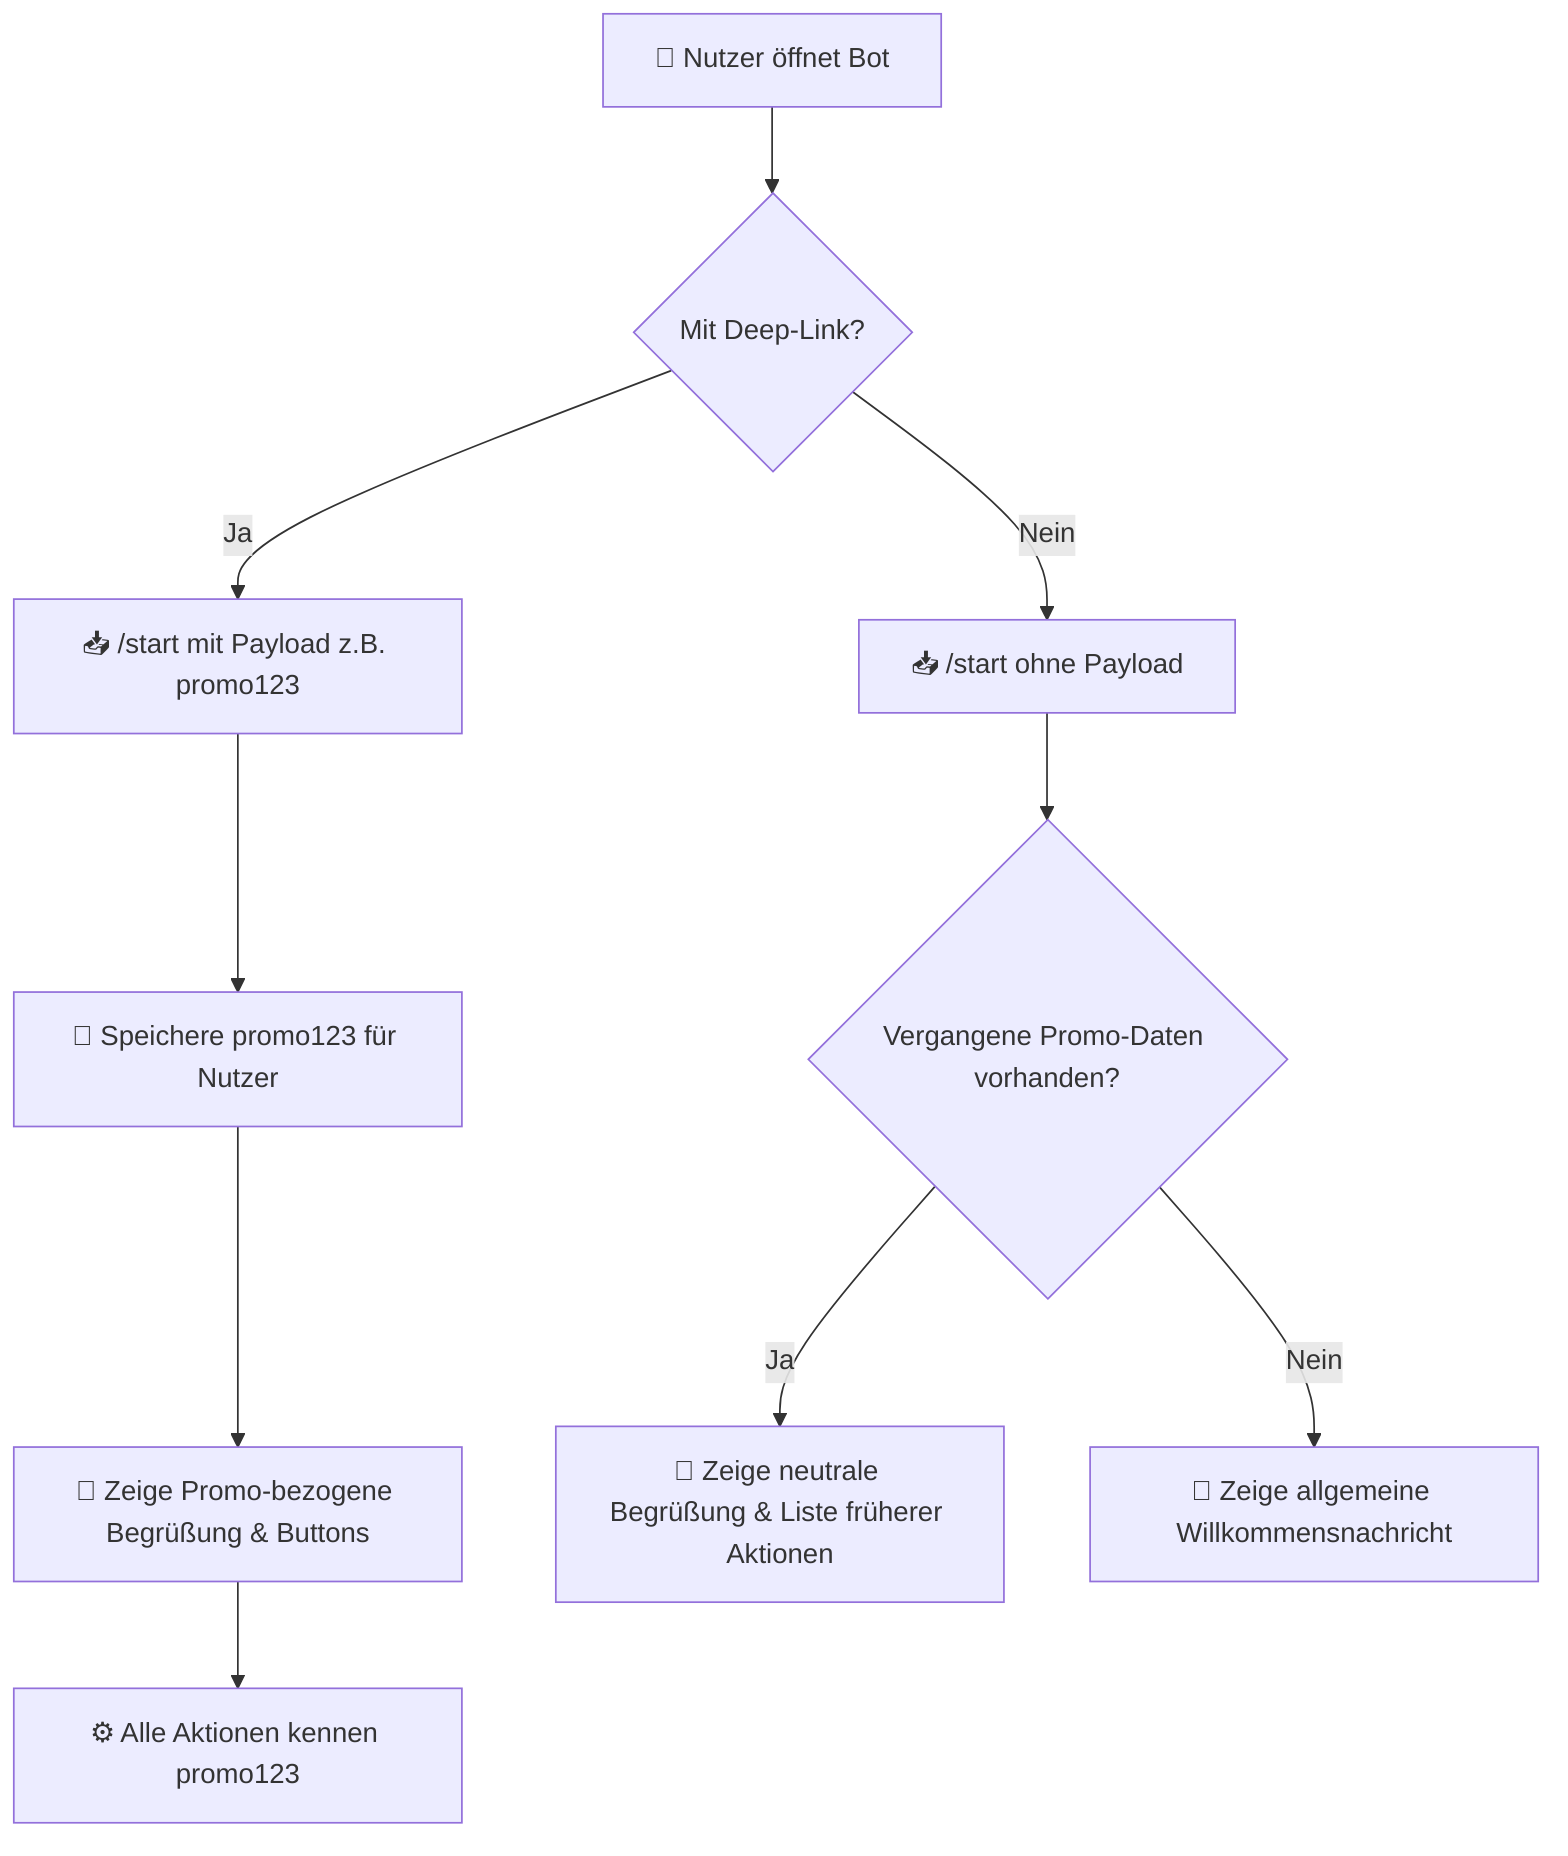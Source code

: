 flowchart TD
    A[👤 Nutzer öffnet Bot] --> B{Mit Deep-Link?}

    B -- Ja --> C[📥 /start mit Payload z.B. promo123]
    C --> D[💾 Speichere promo123 für Nutzer]
    D --> E[📢 Zeige Promo-bezogene Begrüßung & Buttons]
    E --> F[⚙️ Alle Aktionen kennen promo123]

    B -- Nein --> G[📥 /start ohne Payload]
    G --> H{Vergangene Promo-Daten vorhanden?}
    H -- Ja --> I[📄 Zeige neutrale Begrüßung & Liste früherer Aktionen]
    H -- Nein --> J[👋 Zeige allgemeine Willkommensnachricht]